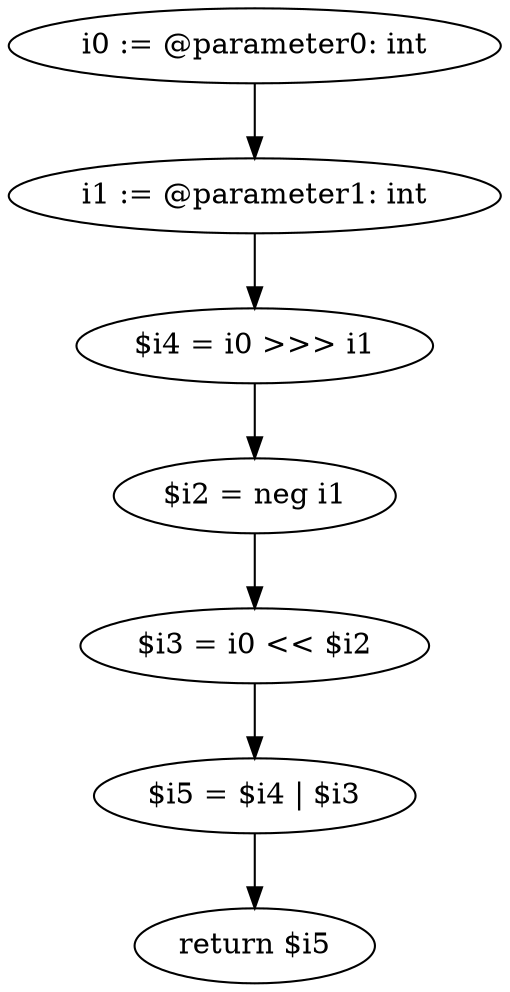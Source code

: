 digraph "unitGraph" {
    "i0 := @parameter0: int"
    "i1 := @parameter1: int"
    "$i4 = i0 >>> i1"
    "$i2 = neg i1"
    "$i3 = i0 << $i2"
    "$i5 = $i4 | $i3"
    "return $i5"
    "i0 := @parameter0: int"->"i1 := @parameter1: int";
    "i1 := @parameter1: int"->"$i4 = i0 >>> i1";
    "$i4 = i0 >>> i1"->"$i2 = neg i1";
    "$i2 = neg i1"->"$i3 = i0 << $i2";
    "$i3 = i0 << $i2"->"$i5 = $i4 | $i3";
    "$i5 = $i4 | $i3"->"return $i5";
}
